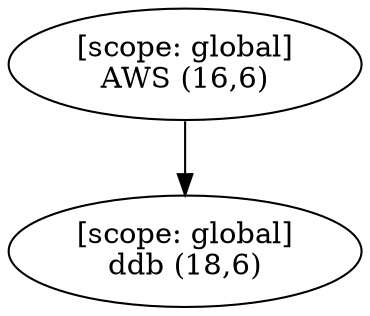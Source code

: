 digraph G {
  graph [ rankdir =TB ];
subgraph global {
  graph [ label = "Scope [global]" ];
  "[scope: global]
AWS (16,6)";
  "[scope: global]
ddb (18,6)";
}

  "[scope: global]
AWS (16,6)" -> "[scope: global]
ddb (18,6)";
}
